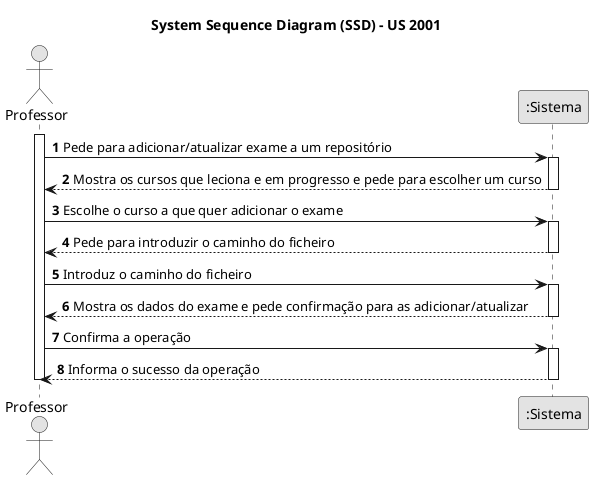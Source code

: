 @startuml
skinparam monochrome true
skinparam packageStyle rectangle
skinparam shadowing false

title System Sequence Diagram (SSD) - US 2001
autonumber

actor "Professor" as Actor
participant ":Sistema" as System

activate Actor

Actor -> System : Pede para adicionar/atualizar exame a um repositório
activate System

System --> Actor : Mostra os cursos que leciona e em progresso e pede para escolher um curso
deactivate System

Actor -> System : Escolhe o curso a que quer adicionar o exame
activate System

System --> Actor : Pede para introduzir o caminho do ficheiro
deactivate System

Actor -> System : Introduz o caminho do ficheiro
activate System

System --> Actor : Mostra os dados do exame e pede confirmação para as adicionar/atualizar
deactivate System

Actor -> System : Confirma a operação
activate System

System --> Actor : Informa o sucesso da operação
deactivate System

deactivate Actor

@enduml
